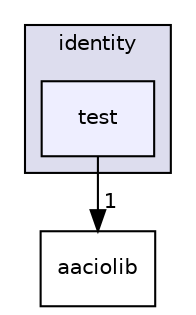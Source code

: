 digraph "contracts/identity/test" {
  compound=true
  node [ fontsize="10", fontname="Helvetica"];
  edge [ labelfontsize="10", labelfontname="Helvetica"];
  subgraph clusterdir_f6393da4840947259575a15622d6f895 {
    graph [ bgcolor="#ddddee", pencolor="black", label="identity" fontname="Helvetica", fontsize="10", URL="dir_f6393da4840947259575a15622d6f895.html"]
  dir_96d0fb62bc65eb790ee3e8750a24b7ee [shape=box, label="test", style="filled", fillcolor="#eeeeff", pencolor="black", URL="dir_96d0fb62bc65eb790ee3e8750a24b7ee.html"];
  }
  dir_eebd46385ac17dfe81e47e86b6b64bf0 [shape=box label="aaciolib" URL="dir_eebd46385ac17dfe81e47e86b6b64bf0.html"];
  dir_96d0fb62bc65eb790ee3e8750a24b7ee->dir_eebd46385ac17dfe81e47e86b6b64bf0 [headlabel="1", labeldistance=1.5 headhref="dir_000038_000015.html"];
}
